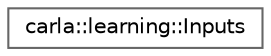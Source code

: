 digraph "类继承关系图"
{
 // INTERACTIVE_SVG=YES
 // LATEX_PDF_SIZE
  bgcolor="transparent";
  edge [fontname=Helvetica,fontsize=10,labelfontname=Helvetica,labelfontsize=10];
  node [fontname=Helvetica,fontsize=10,shape=box,height=0.2,width=0.4];
  rankdir="LR";
  Node0 [id="Node000000",label="carla::learning::Inputs",height=0.2,width=0.4,color="grey40", fillcolor="white", style="filled",URL="$dd/dd6/structcarla_1_1learning_1_1Inputs.html",tooltip=" "];
}
